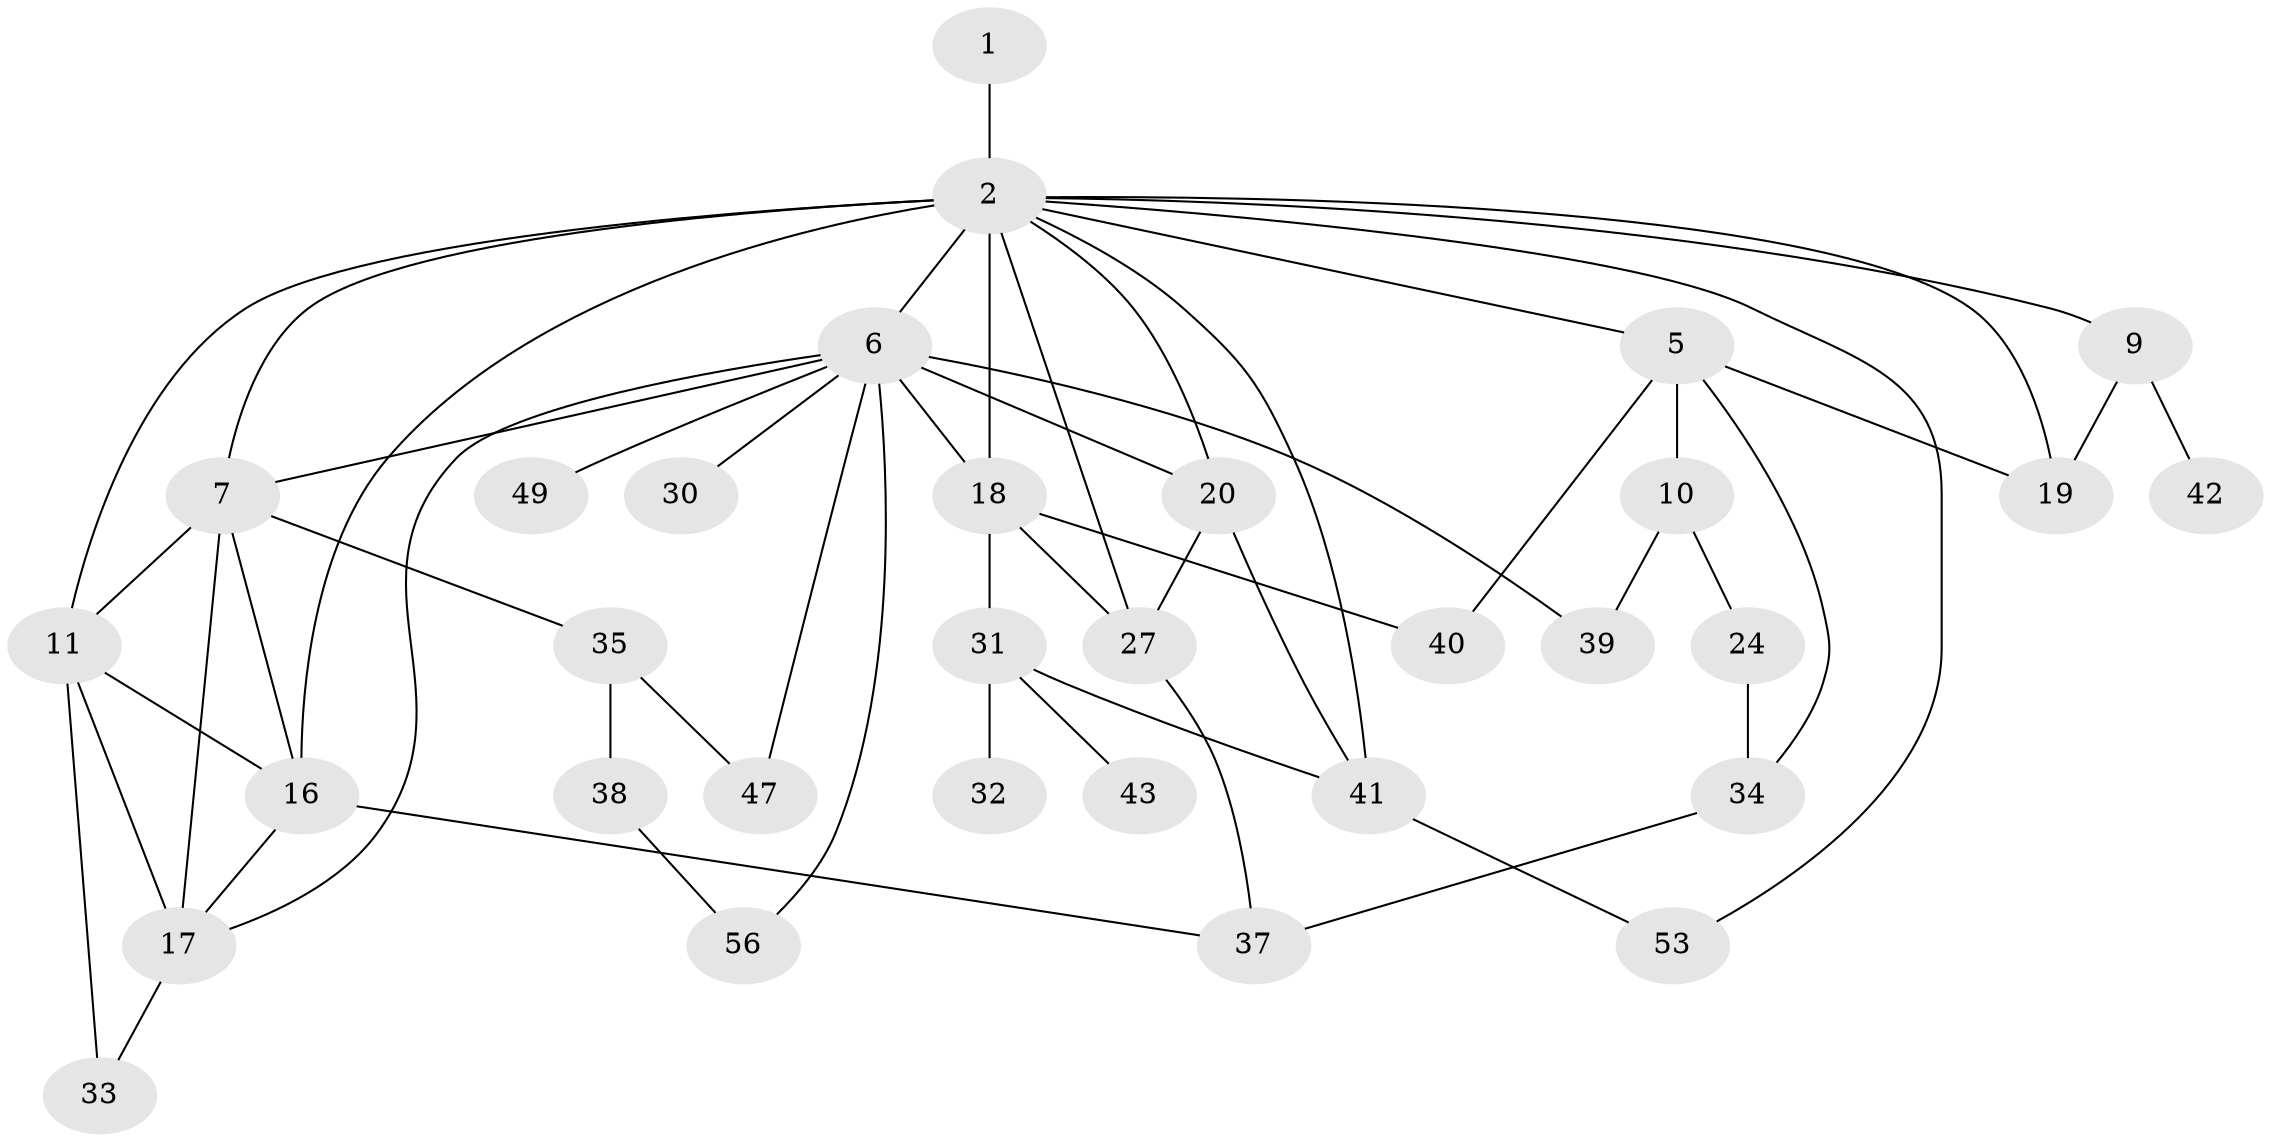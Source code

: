 // original degree distribution, {2: 0.3384615384615385, 8: 0.015384615384615385, 4: 0.2153846153846154, 7: 0.03076923076923077, 1: 0.16923076923076924, 3: 0.15384615384615385, 5: 0.07692307692307693}
// Generated by graph-tools (version 1.1) at 2025/13/03/09/25 04:13:23]
// undirected, 32 vertices, 55 edges
graph export_dot {
graph [start="1"]
  node [color=gray90,style=filled];
  1 [super="+8"];
  2 [super="+4+3+62"];
  5 [super="+21"];
  6 [super="+12+13+58"];
  7 [super="+23"];
  9;
  10 [super="+59"];
  11 [super="+36"];
  16 [super="+25+26"];
  17 [super="+61+55"];
  18 [super="+22"];
  19 [super="+50"];
  20 [super="+45+46"];
  24;
  27 [super="+29"];
  30;
  31;
  32;
  33;
  34;
  35;
  37;
  38;
  39;
  40;
  41;
  42;
  43;
  47;
  49;
  53;
  56 [super="+57"];
  1 -- 2;
  2 -- 6 [weight=2];
  2 -- 9;
  2 -- 16 [weight=3];
  2 -- 19;
  2 -- 5;
  2 -- 7;
  2 -- 41;
  2 -- 20;
  2 -- 53;
  2 -- 11;
  2 -- 18;
  2 -- 27;
  5 -- 10;
  5 -- 34;
  5 -- 40;
  5 -- 19;
  6 -- 7;
  6 -- 49 [weight=2];
  6 -- 39 [weight=2];
  6 -- 17;
  6 -- 18;
  6 -- 20;
  6 -- 30;
  6 -- 47;
  6 -- 56;
  7 -- 17;
  7 -- 35;
  7 -- 16;
  7 -- 11;
  9 -- 42;
  9 -- 19;
  10 -- 24;
  10 -- 39;
  11 -- 16;
  11 -- 33;
  11 -- 17;
  16 -- 17;
  16 -- 37;
  17 -- 33;
  18 -- 40;
  18 -- 27;
  18 -- 31;
  20 -- 27;
  20 -- 41;
  24 -- 34;
  27 -- 37;
  31 -- 32;
  31 -- 41;
  31 -- 43;
  34 -- 37;
  35 -- 38;
  35 -- 47;
  38 -- 56;
  41 -- 53;
}
